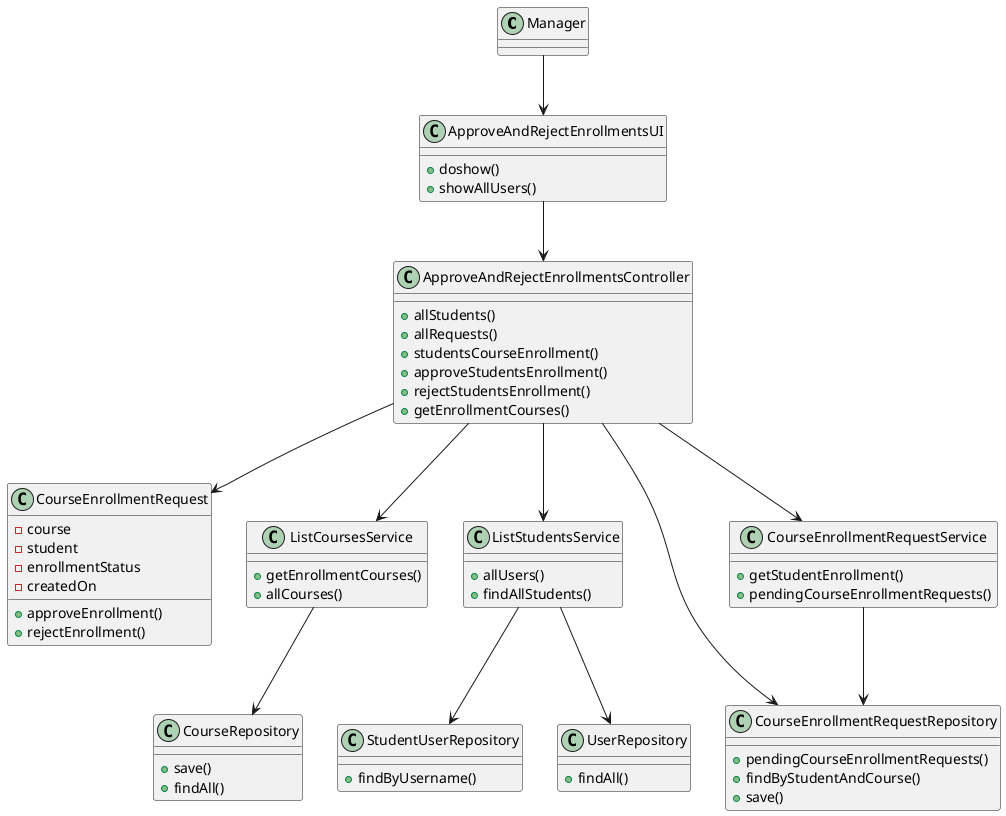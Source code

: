 @startuml

class Manager
class ApproveAndRejectEnrollmentsUI {
    +doshow()
    +showAllUsers()
}

class ApproveAndRejectEnrollmentsController {
    +allStudents()
    +allRequests()
    +studentsCourseEnrollment()
    +approveStudentsEnrollment()
    +rejectStudentsEnrollment()
    +getEnrollmentCourses()
}


class CourseEnrollmentRequest {
    -course
    -student
    -enrollmentStatus
    -createdOn
    +approveEnrollment()
    +rejectEnrollment()
}

class StudentUserRepository{
    +findByUsername()
}

class ListCoursesService {
    +getEnrollmentCourses()
    +allCourses()
}

class ListStudentsService {
    +allUsers()
    +findAllStudents()
}

class CourseEnrollmentRequestRepository{
    +pendingCourseEnrollmentRequests()
    +findByStudentAndCourse()
    +save()
}

class CourseRepository {
    +save()
    +findAll()
}

class CourseEnrollmentRequestService{
    +getStudentEnrollment()
    +pendingCourseEnrollmentRequests()
}

class UserRepository{
    +findAll()
}

Manager --> ApproveAndRejectEnrollmentsUI
ApproveAndRejectEnrollmentsUI-->ApproveAndRejectEnrollmentsController
ApproveAndRejectEnrollmentsController-->ListCoursesService
ApproveAndRejectEnrollmentsController-->ListStudentsService
ListStudentsService-->UserRepository
ListStudentsService-->StudentUserRepository
ApproveAndRejectEnrollmentsController-->CourseEnrollmentRequestService
CourseEnrollmentRequestService-->CourseEnrollmentRequestRepository
ListCoursesService-->CourseRepository
ApproveAndRejectEnrollmentsController-->CourseEnrollmentRequest
ApproveAndRejectEnrollmentsController-->CourseEnrollmentRequestRepository
@enduml
